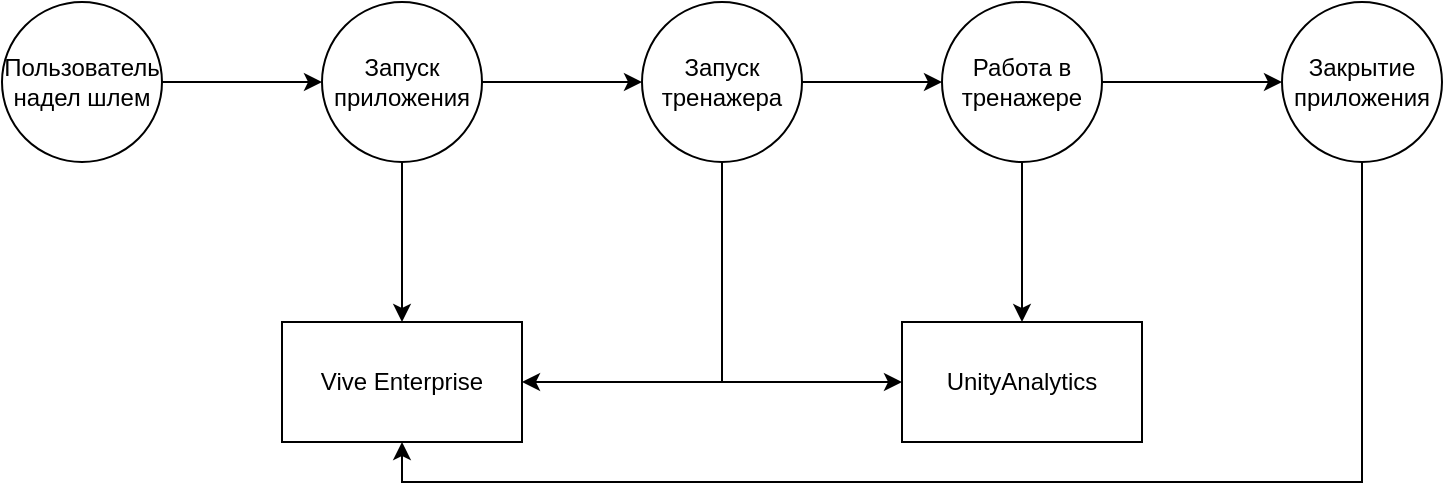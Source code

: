 <mxfile version="15.9.1" type="github">
  <diagram id="qI387FvGPW3cEtBl7RBP" name="Page-1">
    <mxGraphModel dx="1138" dy="610" grid="1" gridSize="10" guides="1" tooltips="1" connect="1" arrows="1" fold="1" page="1" pageScale="1" pageWidth="827" pageHeight="1169" math="0" shadow="0">
      <root>
        <mxCell id="0" />
        <mxCell id="1" parent="0" />
        <mxCell id="jkj4OKDrNk1HaaFC6fSm-6" style="edgeStyle=orthogonalEdgeStyle;rounded=0;orthogonalLoop=1;jettySize=auto;html=1;exitX=1;exitY=0.5;exitDx=0;exitDy=0;" edge="1" parent="1" source="jkj4OKDrNk1HaaFC6fSm-2" target="jkj4OKDrNk1HaaFC6fSm-3">
          <mxGeometry relative="1" as="geometry" />
        </mxCell>
        <mxCell id="jkj4OKDrNk1HaaFC6fSm-2" value="Пользователь надел шлем" style="ellipse;whiteSpace=wrap;html=1;aspect=fixed;" vertex="1" parent="1">
          <mxGeometry x="50" y="350" width="80" height="80" as="geometry" />
        </mxCell>
        <mxCell id="jkj4OKDrNk1HaaFC6fSm-7" style="edgeStyle=orthogonalEdgeStyle;rounded=0;orthogonalLoop=1;jettySize=auto;html=1;exitX=1;exitY=0.5;exitDx=0;exitDy=0;" edge="1" parent="1" source="jkj4OKDrNk1HaaFC6fSm-3" target="jkj4OKDrNk1HaaFC6fSm-4">
          <mxGeometry relative="1" as="geometry" />
        </mxCell>
        <mxCell id="jkj4OKDrNk1HaaFC6fSm-9" style="edgeStyle=orthogonalEdgeStyle;rounded=0;orthogonalLoop=1;jettySize=auto;html=1;exitX=0.5;exitY=1;exitDx=0;exitDy=0;" edge="1" parent="1" source="jkj4OKDrNk1HaaFC6fSm-3" target="jkj4OKDrNk1HaaFC6fSm-10">
          <mxGeometry relative="1" as="geometry">
            <mxPoint x="249.857" y="530" as="targetPoint" />
          </mxGeometry>
        </mxCell>
        <mxCell id="jkj4OKDrNk1HaaFC6fSm-3" value="Запуск приложения" style="ellipse;whiteSpace=wrap;html=1;aspect=fixed;" vertex="1" parent="1">
          <mxGeometry x="210" y="350" width="80" height="80" as="geometry" />
        </mxCell>
        <mxCell id="jkj4OKDrNk1HaaFC6fSm-12" style="edgeStyle=orthogonalEdgeStyle;rounded=0;orthogonalLoop=1;jettySize=auto;html=1;exitX=0.5;exitY=1;exitDx=0;exitDy=0;entryX=1;entryY=0.5;entryDx=0;entryDy=0;" edge="1" parent="1" source="jkj4OKDrNk1HaaFC6fSm-4" target="jkj4OKDrNk1HaaFC6fSm-10">
          <mxGeometry relative="1" as="geometry" />
        </mxCell>
        <mxCell id="jkj4OKDrNk1HaaFC6fSm-20" style="edgeStyle=orthogonalEdgeStyle;rounded=0;orthogonalLoop=1;jettySize=auto;html=1;exitX=0.5;exitY=1;exitDx=0;exitDy=0;entryX=0;entryY=0.5;entryDx=0;entryDy=0;" edge="1" parent="1" source="jkj4OKDrNk1HaaFC6fSm-4" target="jkj4OKDrNk1HaaFC6fSm-13">
          <mxGeometry relative="1" as="geometry" />
        </mxCell>
        <mxCell id="jkj4OKDrNk1HaaFC6fSm-4" value="Запуск тренажера" style="ellipse;whiteSpace=wrap;html=1;aspect=fixed;" vertex="1" parent="1">
          <mxGeometry x="370" y="350" width="80" height="80" as="geometry" />
        </mxCell>
        <mxCell id="jkj4OKDrNk1HaaFC6fSm-10" value="Vive Enterprise" style="rounded=0;whiteSpace=wrap;html=1;" vertex="1" parent="1">
          <mxGeometry x="190" y="510" width="120" height="60" as="geometry" />
        </mxCell>
        <mxCell id="jkj4OKDrNk1HaaFC6fSm-13" value="UnityAnalytics" style="rounded=0;whiteSpace=wrap;html=1;" vertex="1" parent="1">
          <mxGeometry x="500" y="510" width="120" height="60" as="geometry" />
        </mxCell>
        <mxCell id="jkj4OKDrNk1HaaFC6fSm-22" style="edgeStyle=orthogonalEdgeStyle;rounded=0;orthogonalLoop=1;jettySize=auto;html=1;exitX=0.5;exitY=1;exitDx=0;exitDy=0;entryX=0.5;entryY=0;entryDx=0;entryDy=0;" edge="1" parent="1" source="jkj4OKDrNk1HaaFC6fSm-16" target="jkj4OKDrNk1HaaFC6fSm-13">
          <mxGeometry relative="1" as="geometry" />
        </mxCell>
        <mxCell id="jkj4OKDrNk1HaaFC6fSm-25" style="edgeStyle=orthogonalEdgeStyle;rounded=0;orthogonalLoop=1;jettySize=auto;html=1;exitX=1;exitY=0.5;exitDx=0;exitDy=0;" edge="1" parent="1" source="jkj4OKDrNk1HaaFC6fSm-16" target="jkj4OKDrNk1HaaFC6fSm-23">
          <mxGeometry relative="1" as="geometry" />
        </mxCell>
        <mxCell id="jkj4OKDrNk1HaaFC6fSm-16" value="Работа в тренажере" style="ellipse;whiteSpace=wrap;html=1;aspect=fixed;" vertex="1" parent="1">
          <mxGeometry x="520" y="350" width="80" height="80" as="geometry" />
        </mxCell>
        <mxCell id="jkj4OKDrNk1HaaFC6fSm-17" value="" style="endArrow=classic;html=1;rounded=0;entryX=0;entryY=0.5;entryDx=0;entryDy=0;" edge="1" parent="1" target="jkj4OKDrNk1HaaFC6fSm-16">
          <mxGeometry width="50" height="50" relative="1" as="geometry">
            <mxPoint x="450" y="390" as="sourcePoint" />
            <mxPoint x="500" y="340" as="targetPoint" />
          </mxGeometry>
        </mxCell>
        <mxCell id="jkj4OKDrNk1HaaFC6fSm-28" style="edgeStyle=orthogonalEdgeStyle;rounded=0;orthogonalLoop=1;jettySize=auto;html=1;exitX=0.5;exitY=1;exitDx=0;exitDy=0;entryX=0.5;entryY=1;entryDx=0;entryDy=0;" edge="1" parent="1" source="jkj4OKDrNk1HaaFC6fSm-23" target="jkj4OKDrNk1HaaFC6fSm-10">
          <mxGeometry relative="1" as="geometry" />
        </mxCell>
        <mxCell id="jkj4OKDrNk1HaaFC6fSm-23" value="Закрытие приложения" style="ellipse;whiteSpace=wrap;html=1;aspect=fixed;" vertex="1" parent="1">
          <mxGeometry x="690" y="350" width="80" height="80" as="geometry" />
        </mxCell>
      </root>
    </mxGraphModel>
  </diagram>
</mxfile>
